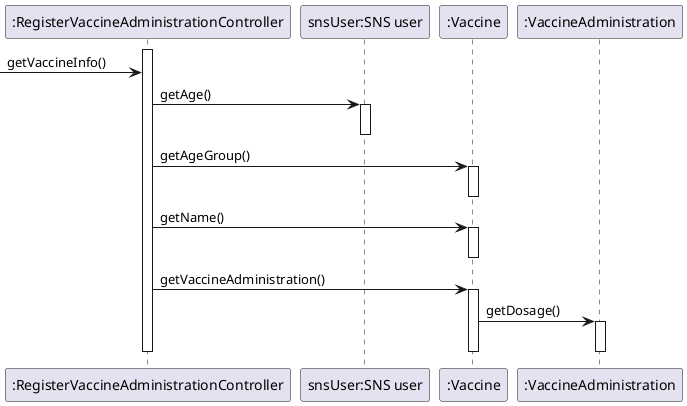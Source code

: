 @startuml

participant ":RegisterVaccineAdministrationController" as  CTRL
participant "snsUser:SNS user" as user
participant ":Vaccine" as vaccine
participant ":VaccineAdministration" as administration


activate CTRL
->CTRL:getVaccineInfo()
CTRL->user:getAge()
activate user
deactivate user
CTRL->vaccine:getAgeGroup()
activate vaccine
deactivate vaccine
CTRL->vaccine:getName()
activate vaccine
deactivate vaccine
CTRL->vaccine:getVaccineAdministration()
activate vaccine
vaccine->administration:getDosage()
activate administration
deactivate administration
deactivate vaccine
deactivate CTRL

@enduml